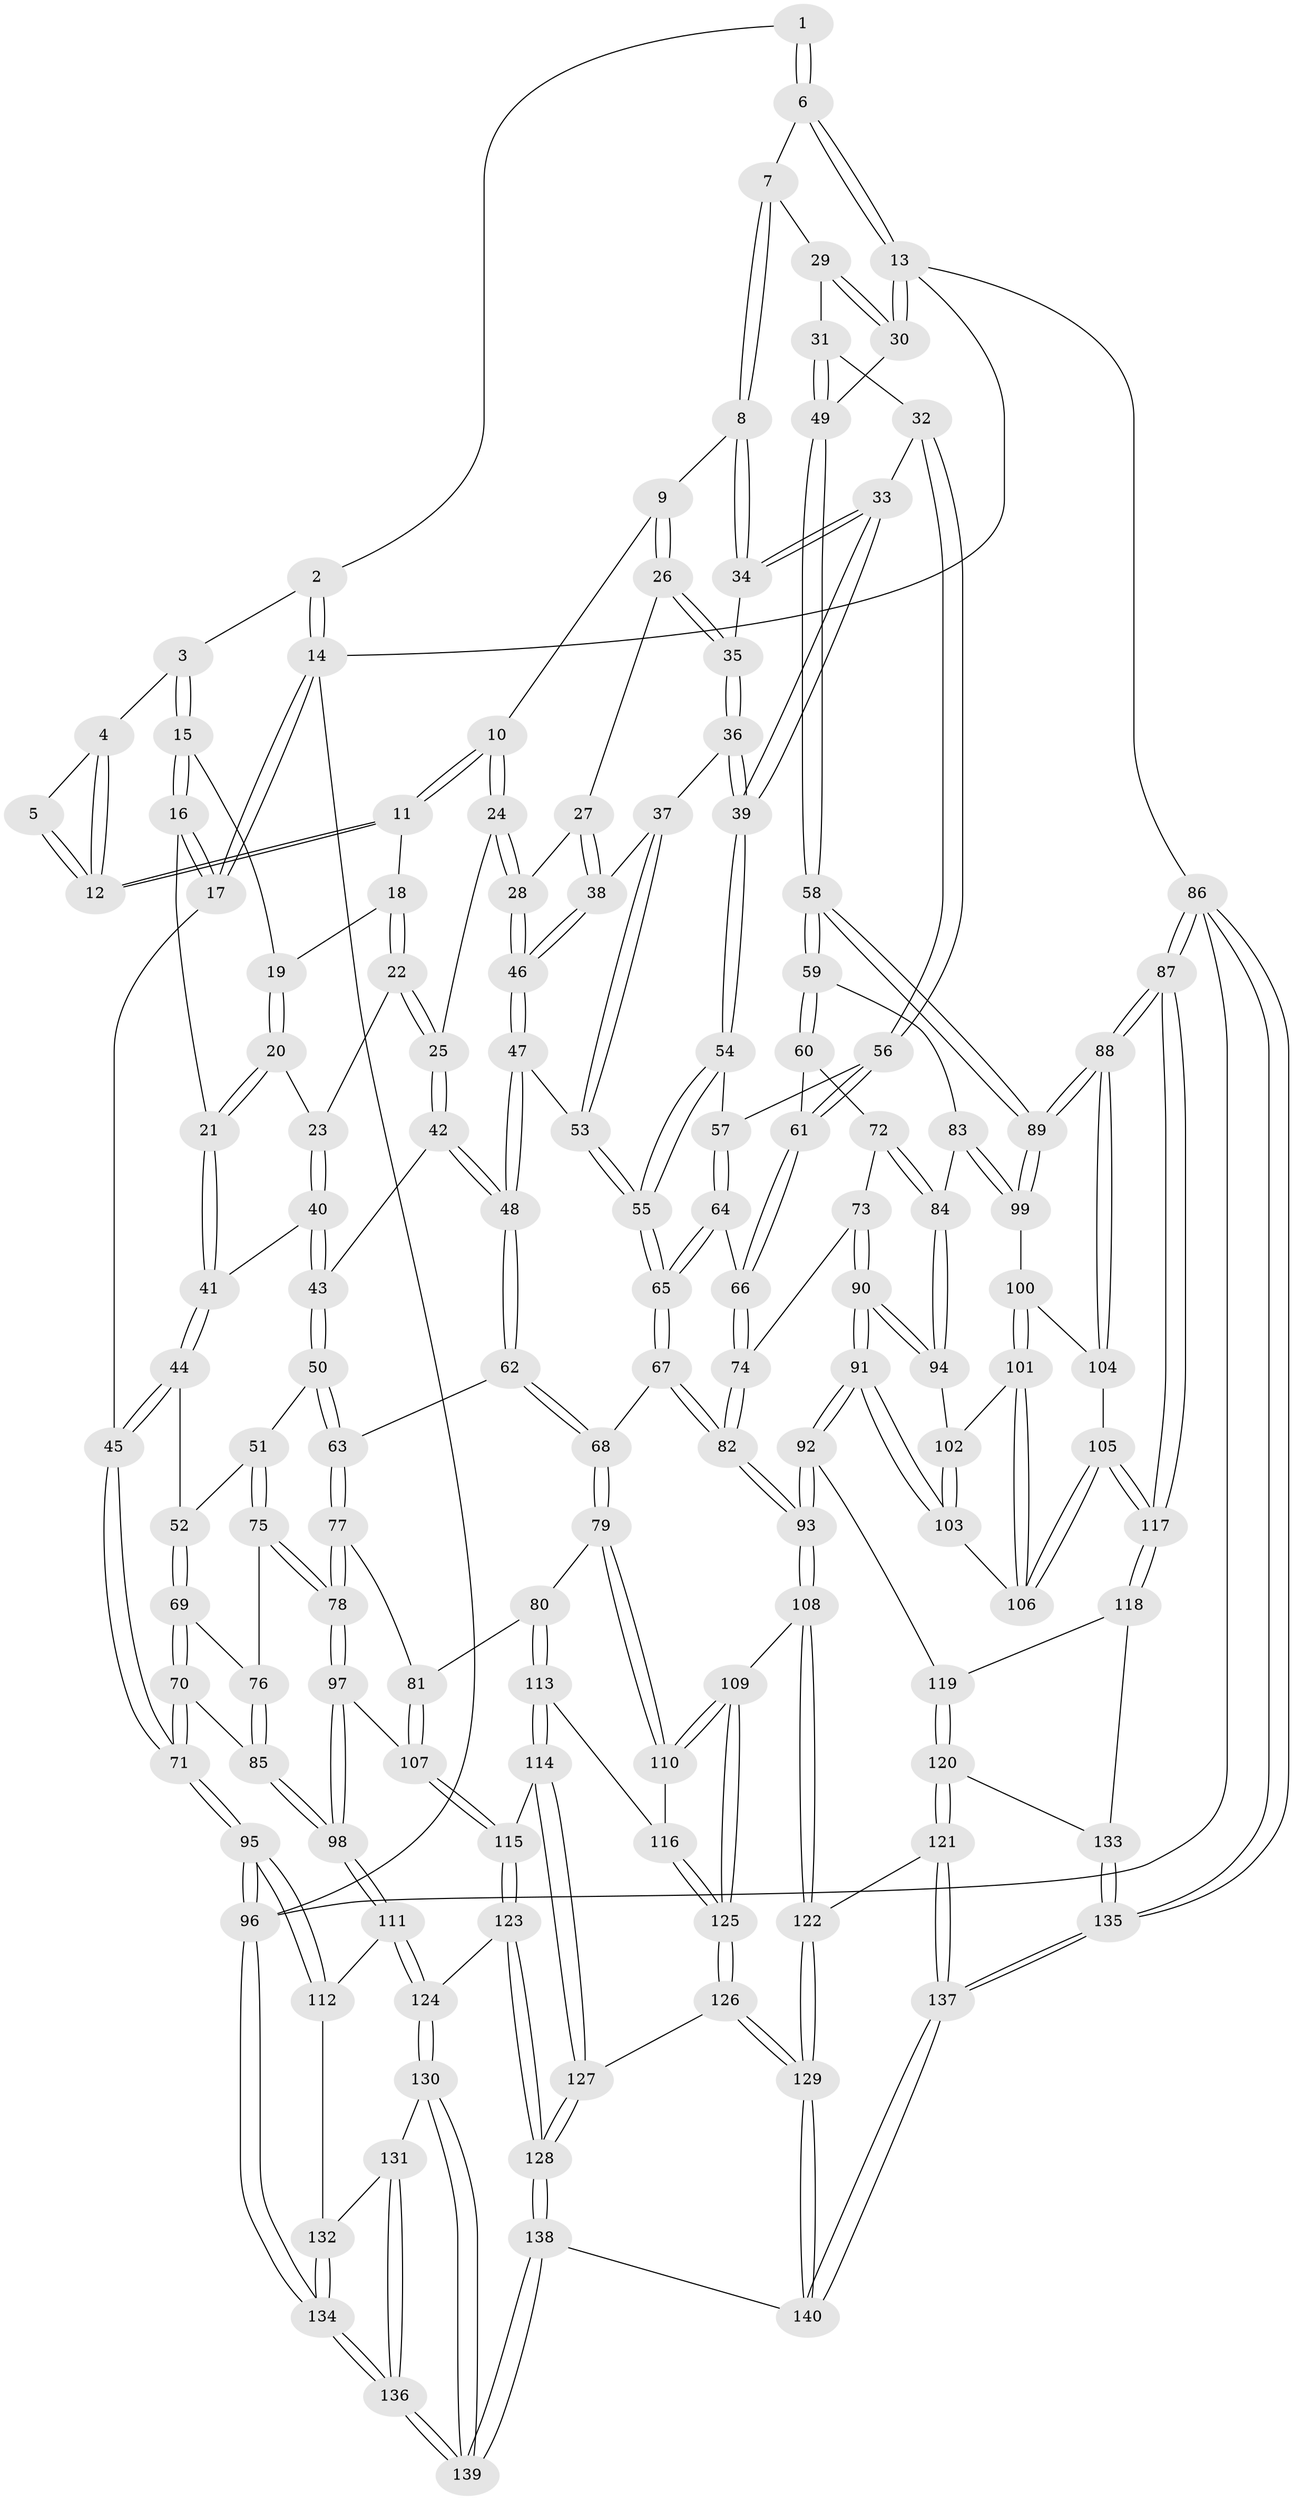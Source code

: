 // coarse degree distribution, {3: 0.08045977011494253, 4: 0.42528735632183906, 1: 0.011494252873563218, 6: 0.13793103448275862, 5: 0.3448275862068966}
// Generated by graph-tools (version 1.1) at 2025/24/03/03/25 07:24:35]
// undirected, 140 vertices, 347 edges
graph export_dot {
graph [start="1"]
  node [color=gray90,style=filled];
  1 [pos="+0.587549506365968+0"];
  2 [pos="+0.11223759432088505+0"];
  3 [pos="+0.19870307248960492+0"];
  4 [pos="+0.3406448208863029+0.032517192685295765"];
  5 [pos="+0.49238492886026747+0"];
  6 [pos="+0.7588090634290398+0"];
  7 [pos="+0.7622659977167894+0"];
  8 [pos="+0.7518828819839664+0.004195705576182586"];
  9 [pos="+0.5125073290953478+0.15161500704043074"];
  10 [pos="+0.4649488863943851+0.1320033021735767"];
  11 [pos="+0.44843746932978357+0.1089199193602283"];
  12 [pos="+0.4482788802160031+0.10527232585293496"];
  13 [pos="+1+0"];
  14 [pos="+0+0"];
  15 [pos="+0.19877341663509152+0"];
  16 [pos="+0.05178137119577221+0.21759809349611942"];
  17 [pos="+0+0.2413287564439282"];
  18 [pos="+0.36522348398768295+0.1414422921704222"];
  19 [pos="+0.21567410103256507+0.021715774162163984"];
  20 [pos="+0.2278312136407445+0.11594044634032896"];
  21 [pos="+0.14215254650357403+0.26947007558233493"];
  22 [pos="+0.32401069735948285+0.25732211741623184"];
  23 [pos="+0.3161342843430759+0.25710911843260176"];
  24 [pos="+0.4048734906423243+0.2763894203714713"];
  25 [pos="+0.3329058491271395+0.26157067584574856"];
  26 [pos="+0.5578023986260982+0.2483598908721035"];
  27 [pos="+0.5479211180059667+0.25741635979595817"];
  28 [pos="+0.4555856726366323+0.3165698932544054"];
  29 [pos="+0.9015797705665458+0.0844889977368431"];
  30 [pos="+1+0.26300922415188016"];
  31 [pos="+0.968797666094451+0.28892933751106575"];
  32 [pos="+0.8333905357796014+0.3004853183849015"];
  33 [pos="+0.8248229320124583+0.29639409189952826"];
  34 [pos="+0.7426847701397493+0.1723830684465617"];
  35 [pos="+0.6328504864317404+0.24643248877403906"];
  36 [pos="+0.63901534971945+0.3523385591989158"];
  37 [pos="+0.5931744302169335+0.3837673585568143"];
  38 [pos="+0.5871788595437464+0.381141889947291"];
  39 [pos="+0.7160688907047367+0.39659412922384385"];
  40 [pos="+0.20745357634332684+0.3205921264817584"];
  41 [pos="+0.1794895806376464+0.3200010405212219"];
  42 [pos="+0.33654863445209+0.42886875238995315"];
  43 [pos="+0.27981617731250275+0.4209884566665066"];
  44 [pos="+0.0938380347417826+0.4455248648150608"];
  45 [pos="+0+0.40844289329466127"];
  46 [pos="+0.46124271826678925+0.36458981085732656"];
  47 [pos="+0.4376492439863597+0.45009689941132486"];
  48 [pos="+0.4212626689154875+0.4753548174497064"];
  49 [pos="+1+0.3322501578065882"];
  50 [pos="+0.2118698907388204+0.5202557740201648"];
  51 [pos="+0.20652531946428648+0.5221826666728737"];
  52 [pos="+0.1273145375962034+0.4952462174845599"];
  53 [pos="+0.5966470446998768+0.44971052492319724"];
  54 [pos="+0.7104080370213818+0.43888328174439384"];
  55 [pos="+0.6546572107896157+0.5197744285598436"];
  56 [pos="+0.864004207589475+0.4723493904899795"];
  57 [pos="+0.8077923910956661+0.47366225416126734"];
  58 [pos="+1+0.4653007968277941"];
  59 [pos="+1+0.5160825756694819"];
  60 [pos="+0.8982448686229897+0.5062234909218888"];
  61 [pos="+0.8893637241949623+0.502259995398955"];
  62 [pos="+0.42121091102949815+0.4977698215289741"];
  63 [pos="+0.32993467396029347+0.5454774612293333"];
  64 [pos="+0.728960458691277+0.5533322248582208"];
  65 [pos="+0.6539283468070797+0.5370792243729399"];
  66 [pos="+0.7794186989763707+0.579415915817165"];
  67 [pos="+0.620154880921869+0.5831870226349859"];
  68 [pos="+0.5007708956350417+0.6185179688612652"];
  69 [pos="+0.09704024785219638+0.5756975550174308"];
  70 [pos="+0.025200409471885274+0.6579236559329589"];
  71 [pos="+0+0.7109198487789414"];
  72 [pos="+0.8680139914917043+0.6144262981072612"];
  73 [pos="+0.8235085879327518+0.638531176715234"];
  74 [pos="+0.7889033006475363+0.6132006639825014"];
  75 [pos="+0.21961468161665523+0.6310575640816725"];
  76 [pos="+0.16206166275047093+0.6339302861705902"];
  77 [pos="+0.30773322260539004+0.6254478797543536"];
  78 [pos="+0.24603240846702515+0.6662611043296791"];
  79 [pos="+0.48668142890868443+0.6568915019984154"];
  80 [pos="+0.48345819967112685+0.6591754672625253"];
  81 [pos="+0.398434035464579+0.6671347086827827"];
  82 [pos="+0.7029046978954804+0.7040107257926943"];
  83 [pos="+0.9312757858720735+0.6525233307619607"];
  84 [pos="+0.9178604905880338+0.6554245390531944"];
  85 [pos="+0.1048418286178383+0.6914425749535194"];
  86 [pos="+1+1"];
  87 [pos="+1+0.8901187695569487"];
  88 [pos="+1+0.7945035659589702"];
  89 [pos="+1+0.5662932689769185"];
  90 [pos="+0.8329672208852084+0.6886229456896947"];
  91 [pos="+0.815767599573127+0.754613963210319"];
  92 [pos="+0.8023847418147292+0.7648603201250997"];
  93 [pos="+0.7206190778152097+0.7860353539295138"];
  94 [pos="+0.9132066721818373+0.6602752008248944"];
  95 [pos="+0+0.7447764485007369"];
  96 [pos="+0+1"];
  97 [pos="+0.24242994798782308+0.7698434255047045"];
  98 [pos="+0.20019482249969542+0.7899948758722558"];
  99 [pos="+0.951492154109121+0.6767846073300192"];
  100 [pos="+0.9564782013981078+0.6880379312601665"];
  101 [pos="+0.9226168256293481+0.7191917236965698"];
  102 [pos="+0.9044944938493615+0.7016021143937452"];
  103 [pos="+0.8308789601874527+0.7538931696020065"];
  104 [pos="+0.9631432723148862+0.6952041729061498"];
  105 [pos="+0.9420308664428864+0.7777720048170604"];
  106 [pos="+0.9261247194117528+0.7691877534353825"];
  107 [pos="+0.25266284458617694+0.7725632763531803"];
  108 [pos="+0.7014816352665355+0.8131264197755048"];
  109 [pos="+0.6101658681652962+0.808363653095308"];
  110 [pos="+0.5093144538360782+0.6890212621127934"];
  111 [pos="+0.16995434902638792+0.8288696533321471"];
  112 [pos="+0.07988589924518057+0.8512268559535517"];
  113 [pos="+0.3996215917573391+0.8172779106326805"];
  114 [pos="+0.3607248114952753+0.8358328074960388"];
  115 [pos="+0.35656234906144485+0.8348298033168062"];
  116 [pos="+0.4907979827754616+0.8523989002910672"];
  117 [pos="+1+0.8507835146904414"];
  118 [pos="+0.9313393984764022+0.8788613880245308"];
  119 [pos="+0.8591123821291629+0.8296801378991512"];
  120 [pos="+0.8130468501254846+0.9219646874783028"];
  121 [pos="+0.7748394873362895+0.9337314046829751"];
  122 [pos="+0.7064788422148298+0.8346644331775018"];
  123 [pos="+0.27211267451383697+0.9467687794804504"];
  124 [pos="+0.20039679040410133+0.9222861060002965"];
  125 [pos="+0.5293256226641659+0.874657252540435"];
  126 [pos="+0.525151613351395+0.9113008096614863"];
  127 [pos="+0.4035645830840906+0.9750431239037749"];
  128 [pos="+0.36878372770865625+1"];
  129 [pos="+0.594749008048531+1"];
  130 [pos="+0.17638134226969393+0.9844660273914129"];
  131 [pos="+0.10507171705165783+0.9559768624265179"];
  132 [pos="+0.07408633334434865+0.9078273566579328"];
  133 [pos="+0.9015121266888283+0.9085926809264269"];
  134 [pos="+0+1"];
  135 [pos="+0.9214703048398004+1"];
  136 [pos="+0+1"];
  137 [pos="+0.7740526253030684+1"];
  138 [pos="+0.370511548786806+1"];
  139 [pos="+0.16288311975355224+1"];
  140 [pos="+0.6217292683971413+1"];
  1 -- 2;
  1 -- 6;
  1 -- 6;
  2 -- 3;
  2 -- 14;
  2 -- 14;
  3 -- 4;
  3 -- 15;
  3 -- 15;
  4 -- 5;
  4 -- 12;
  4 -- 12;
  5 -- 12;
  5 -- 12;
  6 -- 7;
  6 -- 13;
  6 -- 13;
  7 -- 8;
  7 -- 8;
  7 -- 29;
  8 -- 9;
  8 -- 34;
  8 -- 34;
  9 -- 10;
  9 -- 26;
  9 -- 26;
  10 -- 11;
  10 -- 11;
  10 -- 24;
  10 -- 24;
  11 -- 12;
  11 -- 12;
  11 -- 18;
  13 -- 14;
  13 -- 30;
  13 -- 30;
  13 -- 86;
  14 -- 17;
  14 -- 17;
  14 -- 96;
  15 -- 16;
  15 -- 16;
  15 -- 19;
  16 -- 17;
  16 -- 17;
  16 -- 21;
  17 -- 45;
  18 -- 19;
  18 -- 22;
  18 -- 22;
  19 -- 20;
  19 -- 20;
  20 -- 21;
  20 -- 21;
  20 -- 23;
  21 -- 41;
  21 -- 41;
  22 -- 23;
  22 -- 25;
  22 -- 25;
  23 -- 40;
  23 -- 40;
  24 -- 25;
  24 -- 28;
  24 -- 28;
  25 -- 42;
  25 -- 42;
  26 -- 27;
  26 -- 35;
  26 -- 35;
  27 -- 28;
  27 -- 38;
  27 -- 38;
  28 -- 46;
  28 -- 46;
  29 -- 30;
  29 -- 30;
  29 -- 31;
  30 -- 49;
  31 -- 32;
  31 -- 49;
  31 -- 49;
  32 -- 33;
  32 -- 56;
  32 -- 56;
  33 -- 34;
  33 -- 34;
  33 -- 39;
  33 -- 39;
  34 -- 35;
  35 -- 36;
  35 -- 36;
  36 -- 37;
  36 -- 39;
  36 -- 39;
  37 -- 38;
  37 -- 53;
  37 -- 53;
  38 -- 46;
  38 -- 46;
  39 -- 54;
  39 -- 54;
  40 -- 41;
  40 -- 43;
  40 -- 43;
  41 -- 44;
  41 -- 44;
  42 -- 43;
  42 -- 48;
  42 -- 48;
  43 -- 50;
  43 -- 50;
  44 -- 45;
  44 -- 45;
  44 -- 52;
  45 -- 71;
  45 -- 71;
  46 -- 47;
  46 -- 47;
  47 -- 48;
  47 -- 48;
  47 -- 53;
  48 -- 62;
  48 -- 62;
  49 -- 58;
  49 -- 58;
  50 -- 51;
  50 -- 63;
  50 -- 63;
  51 -- 52;
  51 -- 75;
  51 -- 75;
  52 -- 69;
  52 -- 69;
  53 -- 55;
  53 -- 55;
  54 -- 55;
  54 -- 55;
  54 -- 57;
  55 -- 65;
  55 -- 65;
  56 -- 57;
  56 -- 61;
  56 -- 61;
  57 -- 64;
  57 -- 64;
  58 -- 59;
  58 -- 59;
  58 -- 89;
  58 -- 89;
  59 -- 60;
  59 -- 60;
  59 -- 83;
  60 -- 61;
  60 -- 72;
  61 -- 66;
  61 -- 66;
  62 -- 63;
  62 -- 68;
  62 -- 68;
  63 -- 77;
  63 -- 77;
  64 -- 65;
  64 -- 65;
  64 -- 66;
  65 -- 67;
  65 -- 67;
  66 -- 74;
  66 -- 74;
  67 -- 68;
  67 -- 82;
  67 -- 82;
  68 -- 79;
  68 -- 79;
  69 -- 70;
  69 -- 70;
  69 -- 76;
  70 -- 71;
  70 -- 71;
  70 -- 85;
  71 -- 95;
  71 -- 95;
  72 -- 73;
  72 -- 84;
  72 -- 84;
  73 -- 74;
  73 -- 90;
  73 -- 90;
  74 -- 82;
  74 -- 82;
  75 -- 76;
  75 -- 78;
  75 -- 78;
  76 -- 85;
  76 -- 85;
  77 -- 78;
  77 -- 78;
  77 -- 81;
  78 -- 97;
  78 -- 97;
  79 -- 80;
  79 -- 110;
  79 -- 110;
  80 -- 81;
  80 -- 113;
  80 -- 113;
  81 -- 107;
  81 -- 107;
  82 -- 93;
  82 -- 93;
  83 -- 84;
  83 -- 99;
  83 -- 99;
  84 -- 94;
  84 -- 94;
  85 -- 98;
  85 -- 98;
  86 -- 87;
  86 -- 87;
  86 -- 135;
  86 -- 135;
  86 -- 96;
  87 -- 88;
  87 -- 88;
  87 -- 117;
  87 -- 117;
  88 -- 89;
  88 -- 89;
  88 -- 104;
  88 -- 104;
  89 -- 99;
  89 -- 99;
  90 -- 91;
  90 -- 91;
  90 -- 94;
  90 -- 94;
  91 -- 92;
  91 -- 92;
  91 -- 103;
  91 -- 103;
  92 -- 93;
  92 -- 93;
  92 -- 119;
  93 -- 108;
  93 -- 108;
  94 -- 102;
  95 -- 96;
  95 -- 96;
  95 -- 112;
  95 -- 112;
  96 -- 134;
  96 -- 134;
  97 -- 98;
  97 -- 98;
  97 -- 107;
  98 -- 111;
  98 -- 111;
  99 -- 100;
  100 -- 101;
  100 -- 101;
  100 -- 104;
  101 -- 102;
  101 -- 106;
  101 -- 106;
  102 -- 103;
  102 -- 103;
  103 -- 106;
  104 -- 105;
  105 -- 106;
  105 -- 106;
  105 -- 117;
  105 -- 117;
  107 -- 115;
  107 -- 115;
  108 -- 109;
  108 -- 122;
  108 -- 122;
  109 -- 110;
  109 -- 110;
  109 -- 125;
  109 -- 125;
  110 -- 116;
  111 -- 112;
  111 -- 124;
  111 -- 124;
  112 -- 132;
  113 -- 114;
  113 -- 114;
  113 -- 116;
  114 -- 115;
  114 -- 127;
  114 -- 127;
  115 -- 123;
  115 -- 123;
  116 -- 125;
  116 -- 125;
  117 -- 118;
  117 -- 118;
  118 -- 119;
  118 -- 133;
  119 -- 120;
  119 -- 120;
  120 -- 121;
  120 -- 121;
  120 -- 133;
  121 -- 122;
  121 -- 137;
  121 -- 137;
  122 -- 129;
  122 -- 129;
  123 -- 124;
  123 -- 128;
  123 -- 128;
  124 -- 130;
  124 -- 130;
  125 -- 126;
  125 -- 126;
  126 -- 127;
  126 -- 129;
  126 -- 129;
  127 -- 128;
  127 -- 128;
  128 -- 138;
  128 -- 138;
  129 -- 140;
  129 -- 140;
  130 -- 131;
  130 -- 139;
  130 -- 139;
  131 -- 132;
  131 -- 136;
  131 -- 136;
  132 -- 134;
  132 -- 134;
  133 -- 135;
  133 -- 135;
  134 -- 136;
  134 -- 136;
  135 -- 137;
  135 -- 137;
  136 -- 139;
  136 -- 139;
  137 -- 140;
  137 -- 140;
  138 -- 139;
  138 -- 139;
  138 -- 140;
}
